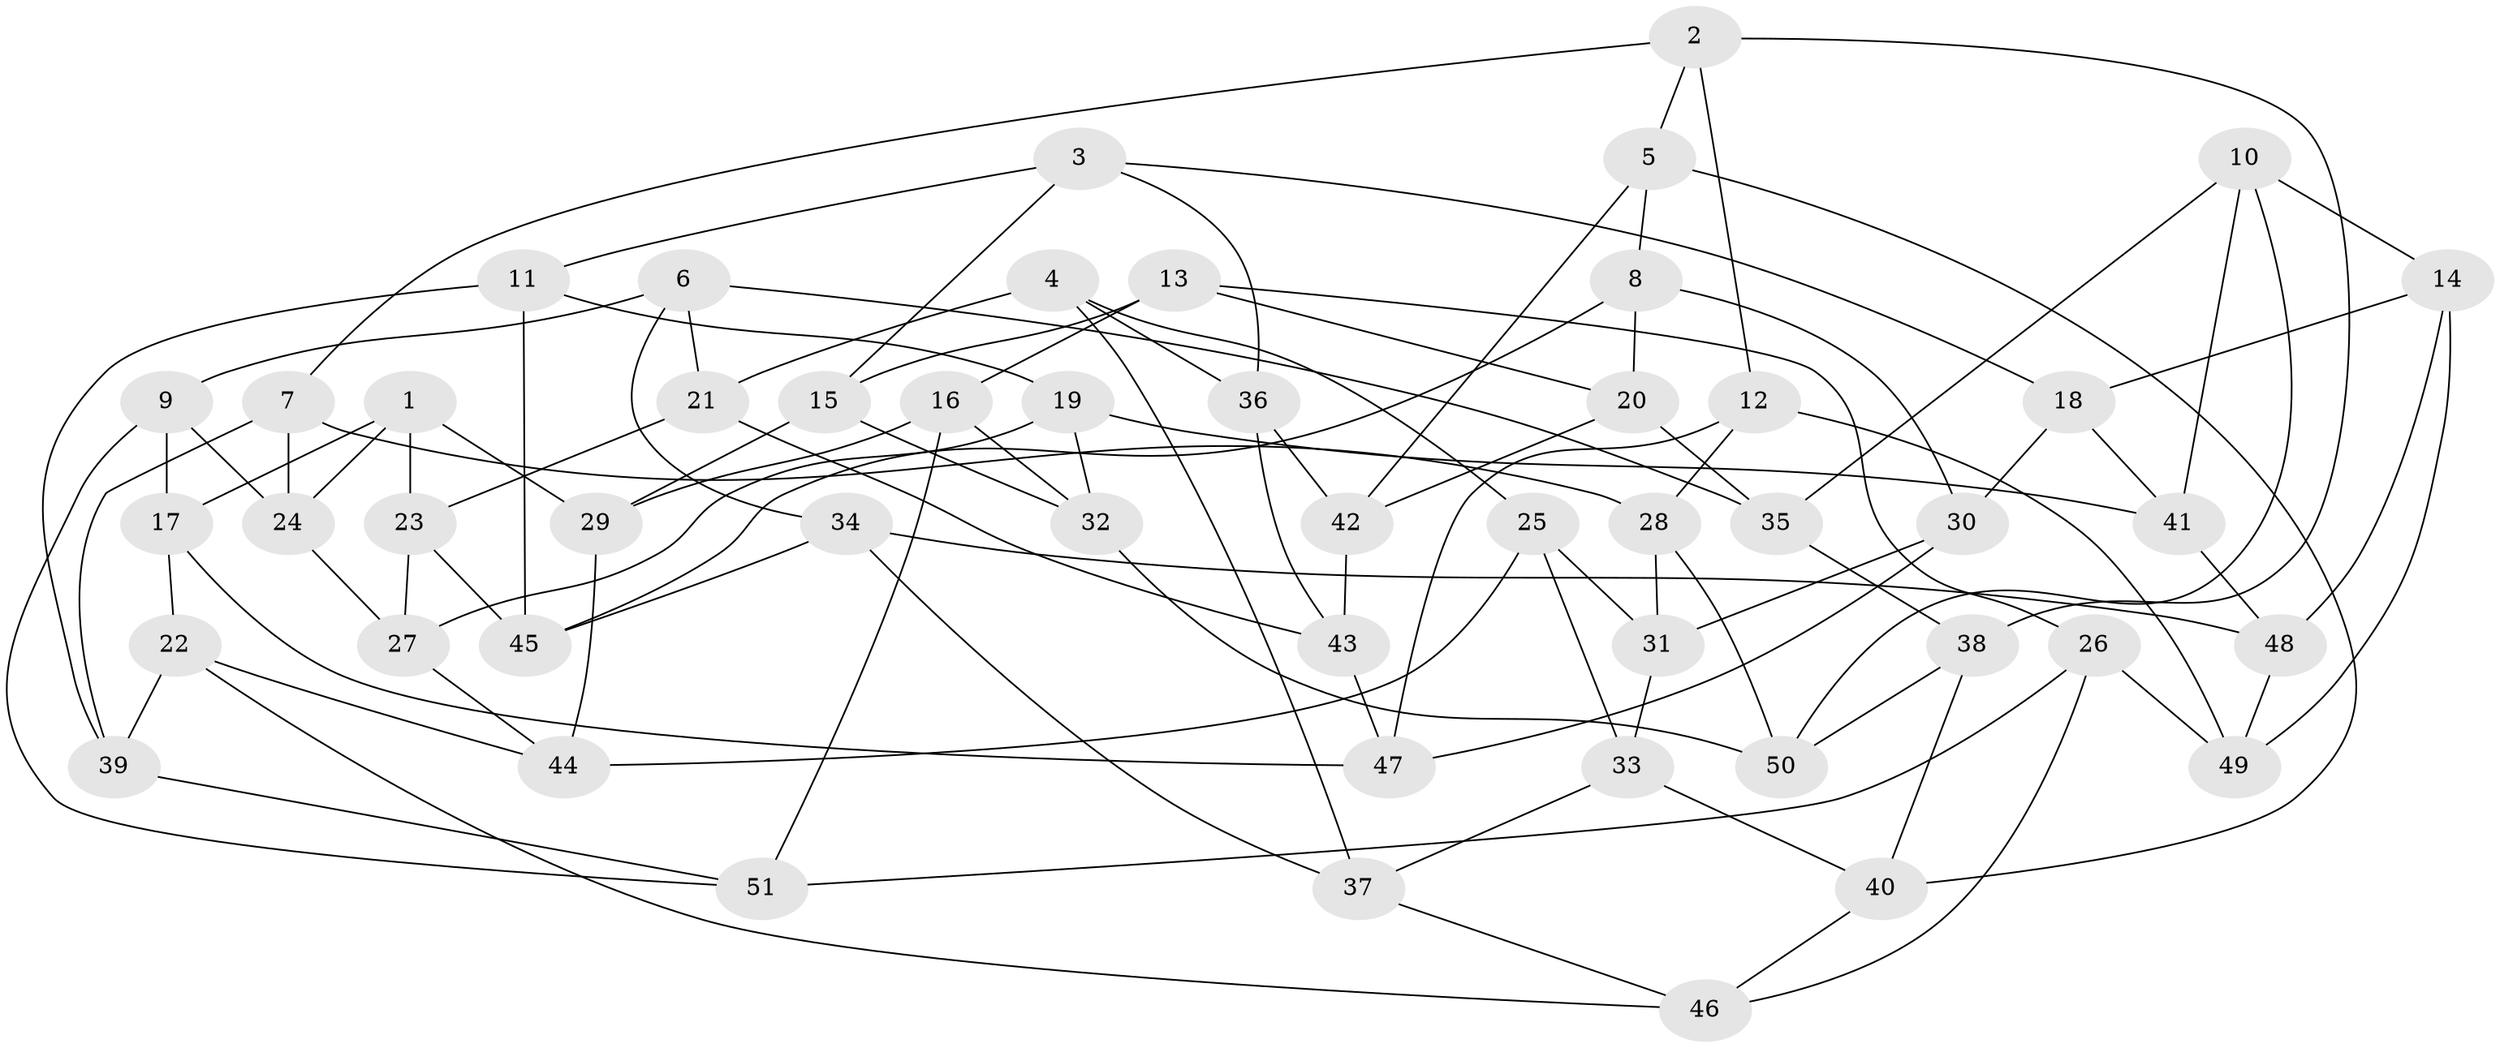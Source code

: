 // Generated by graph-tools (version 1.1) at 2025/56/03/09/25 04:56:54]
// undirected, 51 vertices, 102 edges
graph export_dot {
graph [start="1"]
  node [color=gray90,style=filled];
  1;
  2;
  3;
  4;
  5;
  6;
  7;
  8;
  9;
  10;
  11;
  12;
  13;
  14;
  15;
  16;
  17;
  18;
  19;
  20;
  21;
  22;
  23;
  24;
  25;
  26;
  27;
  28;
  29;
  30;
  31;
  32;
  33;
  34;
  35;
  36;
  37;
  38;
  39;
  40;
  41;
  42;
  43;
  44;
  45;
  46;
  47;
  48;
  49;
  50;
  51;
  1 -- 23;
  1 -- 24;
  1 -- 29;
  1 -- 17;
  2 -- 38;
  2 -- 5;
  2 -- 7;
  2 -- 12;
  3 -- 11;
  3 -- 18;
  3 -- 15;
  3 -- 36;
  4 -- 21;
  4 -- 37;
  4 -- 36;
  4 -- 25;
  5 -- 42;
  5 -- 8;
  5 -- 40;
  6 -- 35;
  6 -- 34;
  6 -- 9;
  6 -- 21;
  7 -- 28;
  7 -- 24;
  7 -- 39;
  8 -- 45;
  8 -- 30;
  8 -- 20;
  9 -- 24;
  9 -- 17;
  9 -- 51;
  10 -- 50;
  10 -- 35;
  10 -- 14;
  10 -- 41;
  11 -- 45;
  11 -- 19;
  11 -- 39;
  12 -- 47;
  12 -- 49;
  12 -- 28;
  13 -- 15;
  13 -- 26;
  13 -- 20;
  13 -- 16;
  14 -- 18;
  14 -- 48;
  14 -- 49;
  15 -- 32;
  15 -- 29;
  16 -- 51;
  16 -- 29;
  16 -- 32;
  17 -- 47;
  17 -- 22;
  18 -- 30;
  18 -- 41;
  19 -- 27;
  19 -- 41;
  19 -- 32;
  20 -- 42;
  20 -- 35;
  21 -- 23;
  21 -- 43;
  22 -- 39;
  22 -- 44;
  22 -- 46;
  23 -- 27;
  23 -- 45;
  24 -- 27;
  25 -- 44;
  25 -- 33;
  25 -- 31;
  26 -- 46;
  26 -- 51;
  26 -- 49;
  27 -- 44;
  28 -- 50;
  28 -- 31;
  29 -- 44;
  30 -- 47;
  30 -- 31;
  31 -- 33;
  32 -- 50;
  33 -- 40;
  33 -- 37;
  34 -- 48;
  34 -- 37;
  34 -- 45;
  35 -- 38;
  36 -- 43;
  36 -- 42;
  37 -- 46;
  38 -- 40;
  38 -- 50;
  39 -- 51;
  40 -- 46;
  41 -- 48;
  42 -- 43;
  43 -- 47;
  48 -- 49;
}
